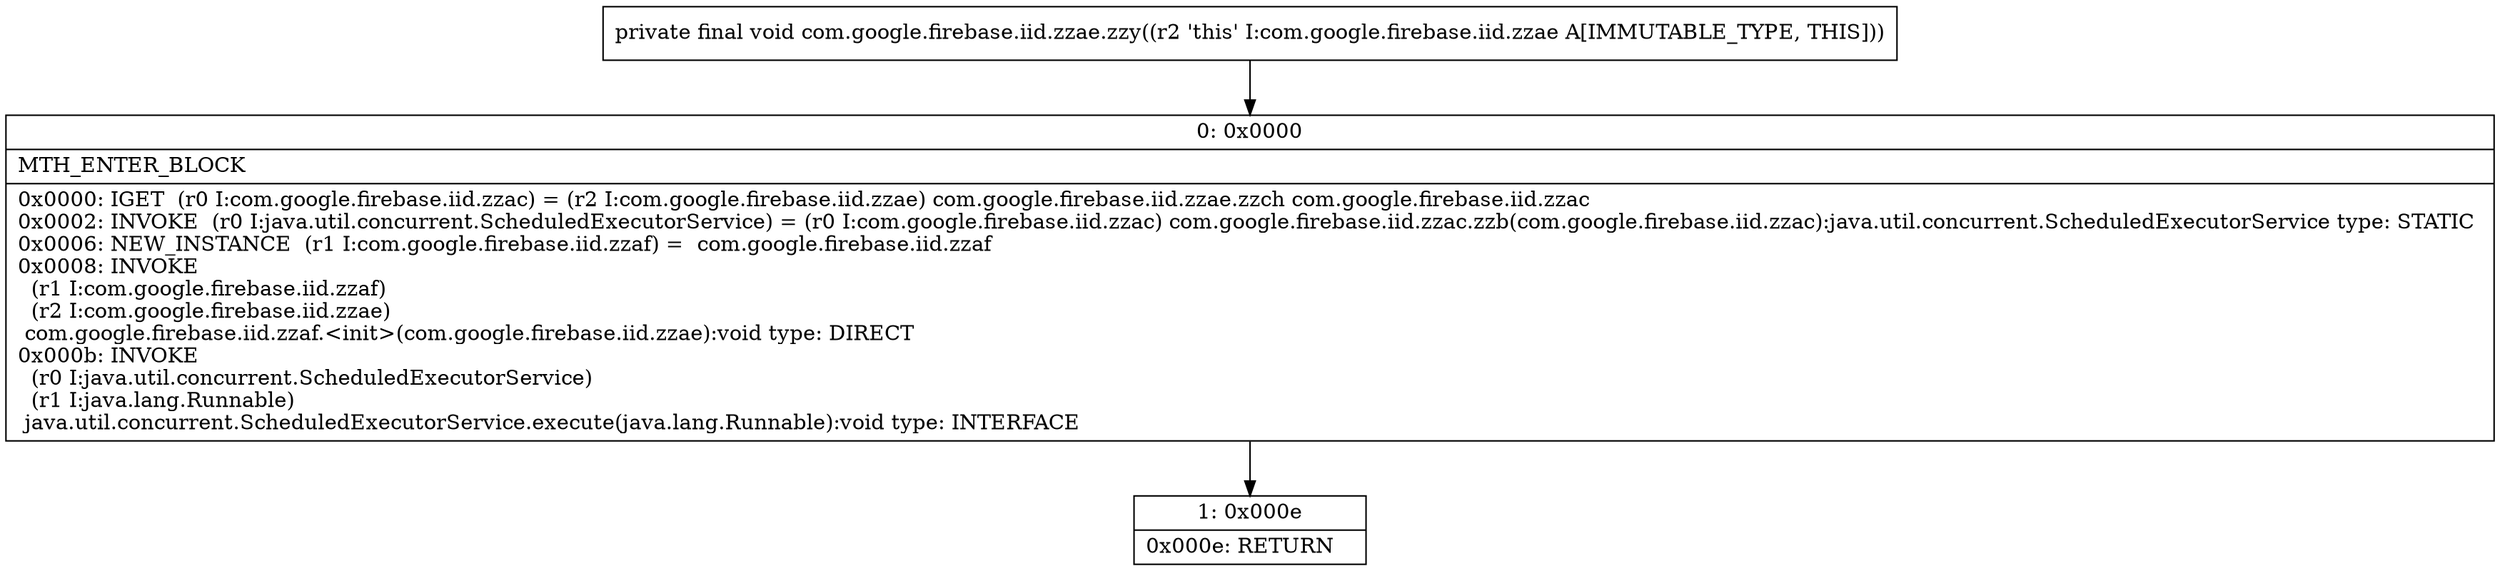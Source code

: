 digraph "CFG forcom.google.firebase.iid.zzae.zzy()V" {
Node_0 [shape=record,label="{0\:\ 0x0000|MTH_ENTER_BLOCK\l|0x0000: IGET  (r0 I:com.google.firebase.iid.zzac) = (r2 I:com.google.firebase.iid.zzae) com.google.firebase.iid.zzae.zzch com.google.firebase.iid.zzac \l0x0002: INVOKE  (r0 I:java.util.concurrent.ScheduledExecutorService) = (r0 I:com.google.firebase.iid.zzac) com.google.firebase.iid.zzac.zzb(com.google.firebase.iid.zzac):java.util.concurrent.ScheduledExecutorService type: STATIC \l0x0006: NEW_INSTANCE  (r1 I:com.google.firebase.iid.zzaf) =  com.google.firebase.iid.zzaf \l0x0008: INVOKE  \l  (r1 I:com.google.firebase.iid.zzaf)\l  (r2 I:com.google.firebase.iid.zzae)\l com.google.firebase.iid.zzaf.\<init\>(com.google.firebase.iid.zzae):void type: DIRECT \l0x000b: INVOKE  \l  (r0 I:java.util.concurrent.ScheduledExecutorService)\l  (r1 I:java.lang.Runnable)\l java.util.concurrent.ScheduledExecutorService.execute(java.lang.Runnable):void type: INTERFACE \l}"];
Node_1 [shape=record,label="{1\:\ 0x000e|0x000e: RETURN   \l}"];
MethodNode[shape=record,label="{private final void com.google.firebase.iid.zzae.zzy((r2 'this' I:com.google.firebase.iid.zzae A[IMMUTABLE_TYPE, THIS])) }"];
MethodNode -> Node_0;
Node_0 -> Node_1;
}

